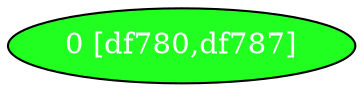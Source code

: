 diGraph libnss3{
	libnss3_0  [style=filled fillcolor="#20FF20" fontcolor="#ffffff" shape=oval label="0 [df780,df787]"]


}